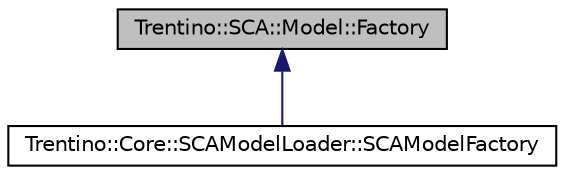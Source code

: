 digraph G
{
  edge [fontname="Helvetica",fontsize="10",labelfontname="Helvetica",labelfontsize="10"];
  node [fontname="Helvetica",fontsize="10",shape=record];
  Node1 [label="Trentino::SCA::Model::Factory",height=0.2,width=0.4,color="black", fillcolor="grey75", style="filled" fontcolor="black"];
  Node1 -> Node2 [dir="back",color="midnightblue",fontsize="10",style="solid",fontname="Helvetica"];
  Node2 [label="Trentino::Core::SCAModelLoader::SCAModelFactory",height=0.2,width=0.4,color="black", fillcolor="white", style="filled",URL="$class_trentino_1_1_core_1_1_s_c_a_model_loader_1_1_s_c_a_model_factory.html",tooltip="Factory for creating SCAModel class instances."];
}

